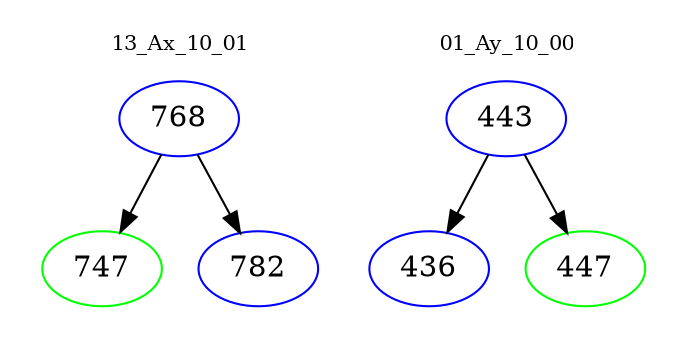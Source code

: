 digraph{
subgraph cluster_0 {
color = white
label = "13_Ax_10_01";
fontsize=10;
T0_768 [label="768", color="blue"]
T0_768 -> T0_747 [color="black"]
T0_747 [label="747", color="green"]
T0_768 -> T0_782 [color="black"]
T0_782 [label="782", color="blue"]
}
subgraph cluster_1 {
color = white
label = "01_Ay_10_00";
fontsize=10;
T1_443 [label="443", color="blue"]
T1_443 -> T1_436 [color="black"]
T1_436 [label="436", color="blue"]
T1_443 -> T1_447 [color="black"]
T1_447 [label="447", color="green"]
}
}
